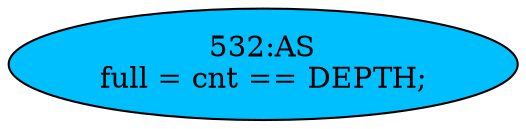 strict digraph "" {
	node [label="\N"];
	"532:AS"	 [ast="<pyverilog.vparser.ast.Assign object at 0x7fac07d1f290>",
		def_var="['full']",
		fillcolor=deepskyblue,
		label="532:AS
full = cnt == DEPTH;",
		statements="[]",
		style=filled,
		typ=Assign,
		use_var="['cnt']"];
}
